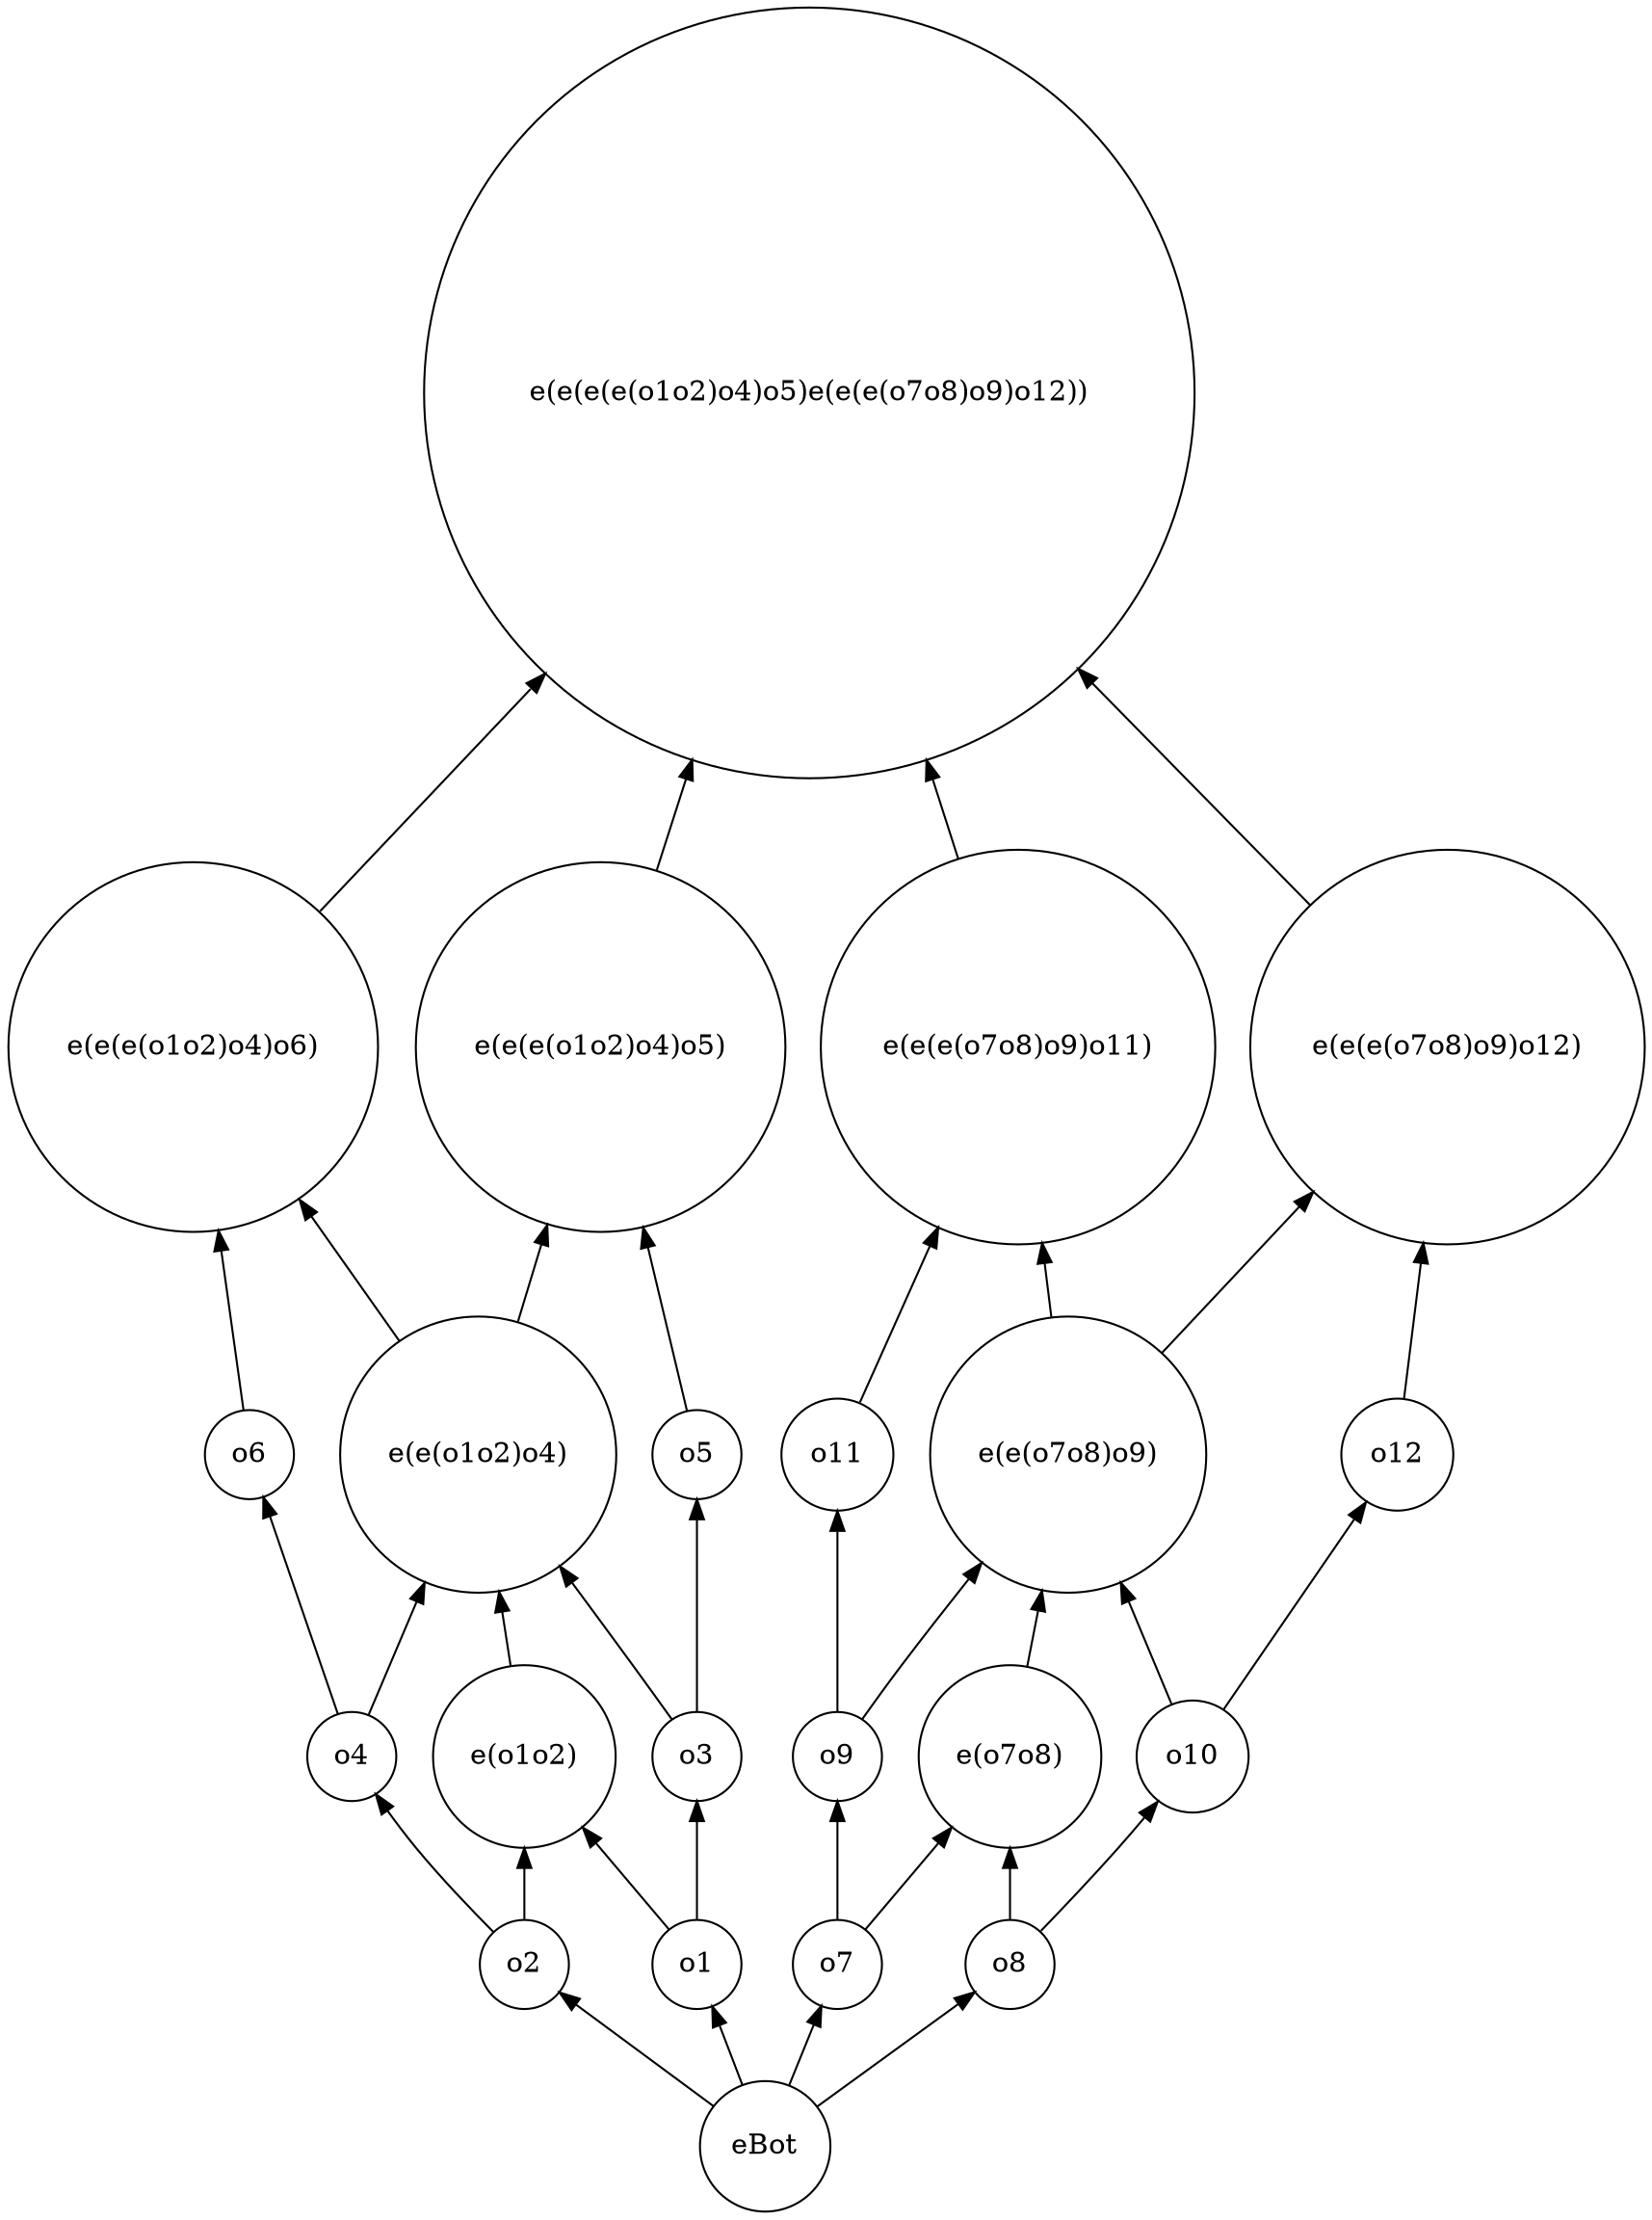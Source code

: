 strict digraph cla_v4_df_step1 {
	rankdir=BT
	o4 [shape=circle]
	o10 [shape=circle]
	o2 [shape=circle]
	"e(e(e(o7o8)o9)o12)" [shape=circle]
	o3 [shape=circle]
	"e(e(e(o1o2)o4)o5)" [shape=circle]
	o9 [shape=circle]
	"e(e(o1o2)o4)" [shape=circle]
	o6 [shape=circle]
	"e(o1o2)" [shape=circle]
	"e(e(e(e(o1o2)o4)o5)e(e(e(o7o8)o9)o12))" [shape=circle]
	eBot [shape=circle]
	o11 [shape=circle]
	o1 [shape=circle]
	o7 [shape=circle]
	o8 [shape=circle]
	o12 [shape=circle]
	"e(e(e(o1o2)o4)o6)" [shape=circle]
	"e(o7o8)" [shape=circle]
	o5 [shape=circle]
	"e(e(e(o7o8)o9)o11)" [shape=circle]
	"e(e(o7o8)o9)" [shape=circle]
	o2 -> o4
	o8 -> o10
	eBot -> o2
	"e(e(o7o8)o9)" -> "e(e(e(o7o8)o9)o12)"
	o12 -> "e(e(e(o7o8)o9)o12)"
	o1 -> o3
	o5 -> "e(e(e(o1o2)o4)o5)"
	"e(e(o1o2)o4)" -> "e(e(e(o1o2)o4)o5)"
	o7 -> o9
	o4 -> "e(e(o1o2)o4)"
	"e(o1o2)" -> "e(e(o1o2)o4)"
	o3 -> "e(e(o1o2)o4)"
	o4 -> o6
	o2 -> "e(o1o2)"
	o1 -> "e(o1o2)"
	"e(e(e(o1o2)o4)o5)" -> "e(e(e(e(o1o2)o4)o5)e(e(e(o7o8)o9)o12))"
	"e(e(e(o1o2)o4)o6)" -> "e(e(e(e(o1o2)o4)o5)e(e(e(o7o8)o9)o12))"
	"e(e(e(o7o8)o9)o11)" -> "e(e(e(e(o1o2)o4)o5)e(e(e(o7o8)o9)o12))"
	"e(e(e(o7o8)o9)o12)" -> "e(e(e(e(o1o2)o4)o5)e(e(e(o7o8)o9)o12))"
	o9 -> o11
	eBot -> o1
	eBot -> o7
	eBot -> o8
	o10 -> o12
	"e(e(o1o2)o4)" -> "e(e(e(o1o2)o4)o6)"
	o6 -> "e(e(e(o1o2)o4)o6)"
	o8 -> "e(o7o8)"
	o7 -> "e(o7o8)"
	o3 -> o5
	o11 -> "e(e(e(o7o8)o9)o11)"
	"e(e(o7o8)o9)" -> "e(e(e(o7o8)o9)o11)"
	"e(o7o8)" -> "e(e(o7o8)o9)"
	o9 -> "e(e(o7o8)o9)"
	o10 -> "e(e(o7o8)o9)"
}

